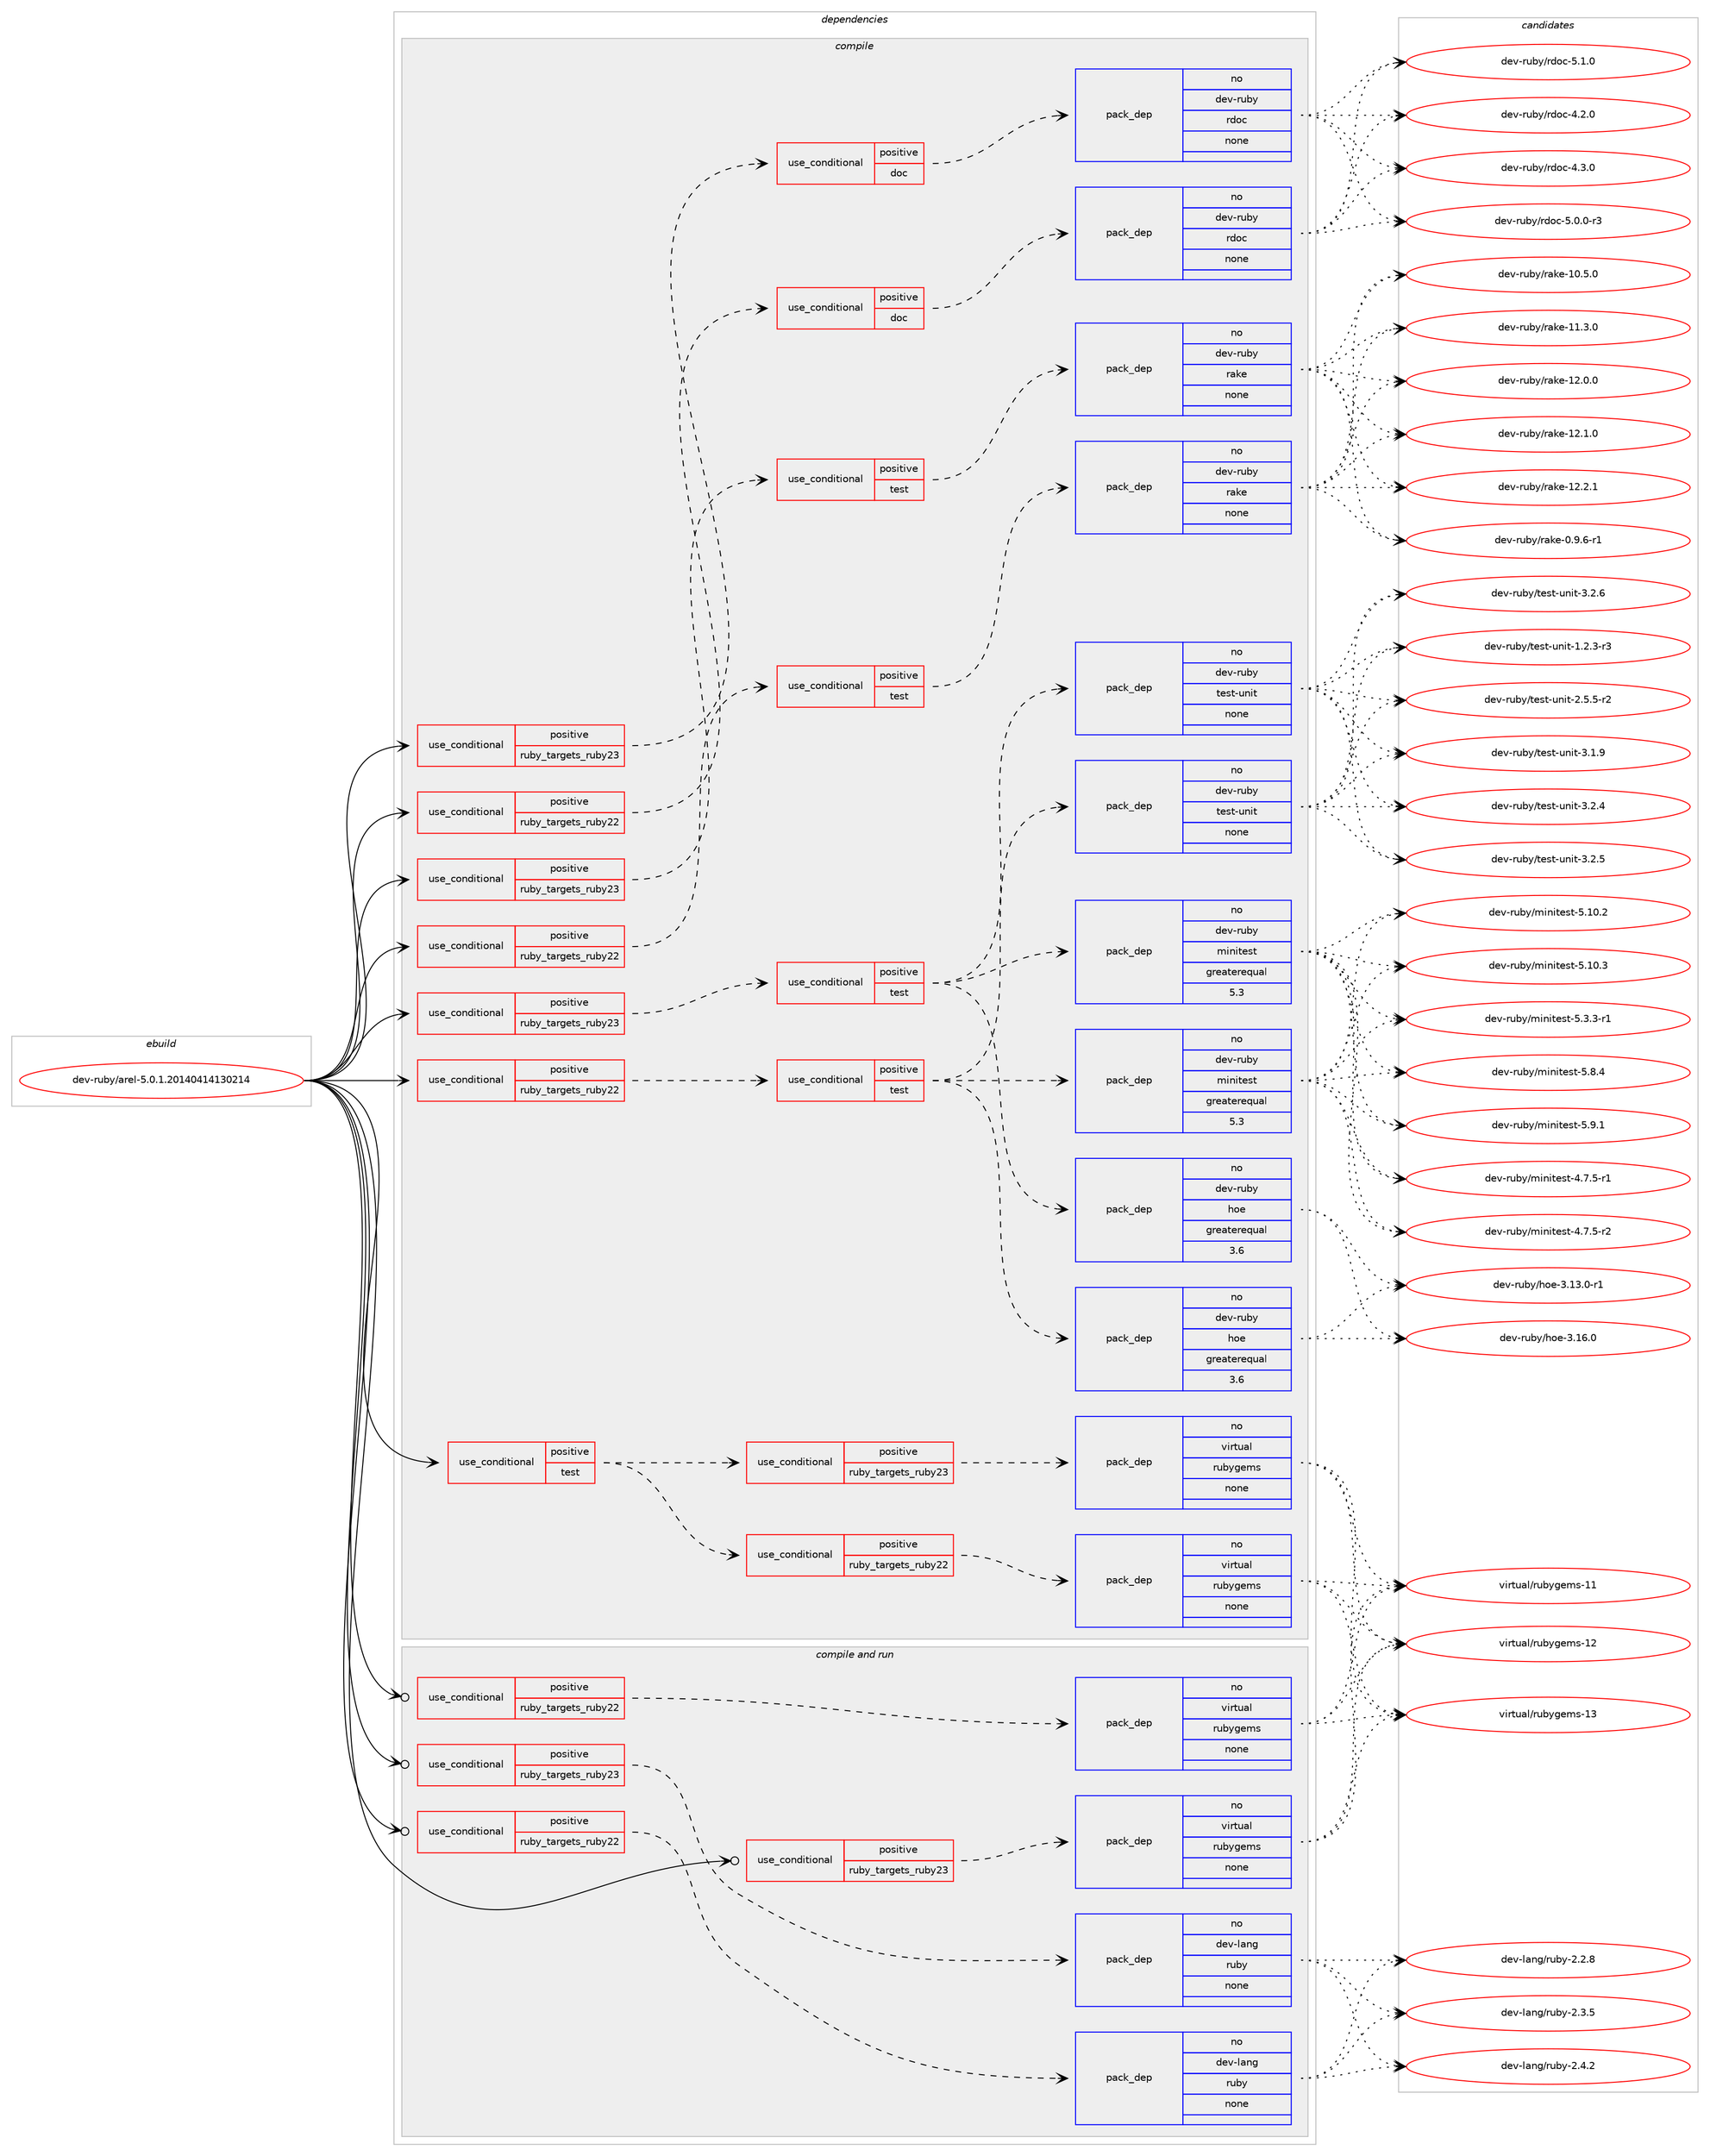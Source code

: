digraph prolog {

# *************
# Graph options
# *************

newrank=true;
concentrate=true;
compound=true;
graph [rankdir=LR,fontname=Helvetica,fontsize=10,ranksep=1.5];#, ranksep=2.5, nodesep=0.2];
edge  [arrowhead=vee];
node  [fontname=Helvetica,fontsize=10];

# **********
# The ebuild
# **********

subgraph cluster_leftcol {
color=gray;
rank=same;
label=<<i>ebuild</i>>;
id [label="dev-ruby/arel-5.0.1.20140414130214", color=red, width=4, href="../dev-ruby/arel-5.0.1.20140414130214.svg"];
}

# ****************
# The dependencies
# ****************

subgraph cluster_midcol {
color=gray;
label=<<i>dependencies</i>>;
subgraph cluster_compile {
fillcolor="#eeeeee";
style=filled;
label=<<i>compile</i>>;
subgraph cond51423 {
dependency227836 [label=<<TABLE BORDER="0" CELLBORDER="1" CELLSPACING="0" CELLPADDING="4"><TR><TD ROWSPAN="3" CELLPADDING="10">use_conditional</TD></TR><TR><TD>positive</TD></TR><TR><TD>ruby_targets_ruby22</TD></TR></TABLE>>, shape=none, color=red];
subgraph cond51424 {
dependency227837 [label=<<TABLE BORDER="0" CELLBORDER="1" CELLSPACING="0" CELLPADDING="4"><TR><TD ROWSPAN="3" CELLPADDING="10">use_conditional</TD></TR><TR><TD>positive</TD></TR><TR><TD>doc</TD></TR></TABLE>>, shape=none, color=red];
subgraph pack172355 {
dependency227838 [label=<<TABLE BORDER="0" CELLBORDER="1" CELLSPACING="0" CELLPADDING="4" WIDTH="220"><TR><TD ROWSPAN="6" CELLPADDING="30">pack_dep</TD></TR><TR><TD WIDTH="110">no</TD></TR><TR><TD>dev-ruby</TD></TR><TR><TD>rdoc</TD></TR><TR><TD>none</TD></TR><TR><TD></TD></TR></TABLE>>, shape=none, color=blue];
}
dependency227837:e -> dependency227838:w [weight=20,style="dashed",arrowhead="vee"];
}
dependency227836:e -> dependency227837:w [weight=20,style="dashed",arrowhead="vee"];
}
id:e -> dependency227836:w [weight=20,style="solid",arrowhead="vee"];
subgraph cond51425 {
dependency227839 [label=<<TABLE BORDER="0" CELLBORDER="1" CELLSPACING="0" CELLPADDING="4"><TR><TD ROWSPAN="3" CELLPADDING="10">use_conditional</TD></TR><TR><TD>positive</TD></TR><TR><TD>ruby_targets_ruby22</TD></TR></TABLE>>, shape=none, color=red];
subgraph cond51426 {
dependency227840 [label=<<TABLE BORDER="0" CELLBORDER="1" CELLSPACING="0" CELLPADDING="4"><TR><TD ROWSPAN="3" CELLPADDING="10">use_conditional</TD></TR><TR><TD>positive</TD></TR><TR><TD>test</TD></TR></TABLE>>, shape=none, color=red];
subgraph pack172356 {
dependency227841 [label=<<TABLE BORDER="0" CELLBORDER="1" CELLSPACING="0" CELLPADDING="4" WIDTH="220"><TR><TD ROWSPAN="6" CELLPADDING="30">pack_dep</TD></TR><TR><TD WIDTH="110">no</TD></TR><TR><TD>dev-ruby</TD></TR><TR><TD>rake</TD></TR><TR><TD>none</TD></TR><TR><TD></TD></TR></TABLE>>, shape=none, color=blue];
}
dependency227840:e -> dependency227841:w [weight=20,style="dashed",arrowhead="vee"];
}
dependency227839:e -> dependency227840:w [weight=20,style="dashed",arrowhead="vee"];
}
id:e -> dependency227839:w [weight=20,style="solid",arrowhead="vee"];
subgraph cond51427 {
dependency227842 [label=<<TABLE BORDER="0" CELLBORDER="1" CELLSPACING="0" CELLPADDING="4"><TR><TD ROWSPAN="3" CELLPADDING="10">use_conditional</TD></TR><TR><TD>positive</TD></TR><TR><TD>ruby_targets_ruby22</TD></TR></TABLE>>, shape=none, color=red];
subgraph cond51428 {
dependency227843 [label=<<TABLE BORDER="0" CELLBORDER="1" CELLSPACING="0" CELLPADDING="4"><TR><TD ROWSPAN="3" CELLPADDING="10">use_conditional</TD></TR><TR><TD>positive</TD></TR><TR><TD>test</TD></TR></TABLE>>, shape=none, color=red];
subgraph pack172357 {
dependency227844 [label=<<TABLE BORDER="0" CELLBORDER="1" CELLSPACING="0" CELLPADDING="4" WIDTH="220"><TR><TD ROWSPAN="6" CELLPADDING="30">pack_dep</TD></TR><TR><TD WIDTH="110">no</TD></TR><TR><TD>dev-ruby</TD></TR><TR><TD>test-unit</TD></TR><TR><TD>none</TD></TR><TR><TD></TD></TR></TABLE>>, shape=none, color=blue];
}
dependency227843:e -> dependency227844:w [weight=20,style="dashed",arrowhead="vee"];
subgraph pack172358 {
dependency227845 [label=<<TABLE BORDER="0" CELLBORDER="1" CELLSPACING="0" CELLPADDING="4" WIDTH="220"><TR><TD ROWSPAN="6" CELLPADDING="30">pack_dep</TD></TR><TR><TD WIDTH="110">no</TD></TR><TR><TD>dev-ruby</TD></TR><TR><TD>minitest</TD></TR><TR><TD>greaterequal</TD></TR><TR><TD>5.3</TD></TR></TABLE>>, shape=none, color=blue];
}
dependency227843:e -> dependency227845:w [weight=20,style="dashed",arrowhead="vee"];
subgraph pack172359 {
dependency227846 [label=<<TABLE BORDER="0" CELLBORDER="1" CELLSPACING="0" CELLPADDING="4" WIDTH="220"><TR><TD ROWSPAN="6" CELLPADDING="30">pack_dep</TD></TR><TR><TD WIDTH="110">no</TD></TR><TR><TD>dev-ruby</TD></TR><TR><TD>hoe</TD></TR><TR><TD>greaterequal</TD></TR><TR><TD>3.6</TD></TR></TABLE>>, shape=none, color=blue];
}
dependency227843:e -> dependency227846:w [weight=20,style="dashed",arrowhead="vee"];
}
dependency227842:e -> dependency227843:w [weight=20,style="dashed",arrowhead="vee"];
}
id:e -> dependency227842:w [weight=20,style="solid",arrowhead="vee"];
subgraph cond51429 {
dependency227847 [label=<<TABLE BORDER="0" CELLBORDER="1" CELLSPACING="0" CELLPADDING="4"><TR><TD ROWSPAN="3" CELLPADDING="10">use_conditional</TD></TR><TR><TD>positive</TD></TR><TR><TD>ruby_targets_ruby23</TD></TR></TABLE>>, shape=none, color=red];
subgraph cond51430 {
dependency227848 [label=<<TABLE BORDER="0" CELLBORDER="1" CELLSPACING="0" CELLPADDING="4"><TR><TD ROWSPAN="3" CELLPADDING="10">use_conditional</TD></TR><TR><TD>positive</TD></TR><TR><TD>doc</TD></TR></TABLE>>, shape=none, color=red];
subgraph pack172360 {
dependency227849 [label=<<TABLE BORDER="0" CELLBORDER="1" CELLSPACING="0" CELLPADDING="4" WIDTH="220"><TR><TD ROWSPAN="6" CELLPADDING="30">pack_dep</TD></TR><TR><TD WIDTH="110">no</TD></TR><TR><TD>dev-ruby</TD></TR><TR><TD>rdoc</TD></TR><TR><TD>none</TD></TR><TR><TD></TD></TR></TABLE>>, shape=none, color=blue];
}
dependency227848:e -> dependency227849:w [weight=20,style="dashed",arrowhead="vee"];
}
dependency227847:e -> dependency227848:w [weight=20,style="dashed",arrowhead="vee"];
}
id:e -> dependency227847:w [weight=20,style="solid",arrowhead="vee"];
subgraph cond51431 {
dependency227850 [label=<<TABLE BORDER="0" CELLBORDER="1" CELLSPACING="0" CELLPADDING="4"><TR><TD ROWSPAN="3" CELLPADDING="10">use_conditional</TD></TR><TR><TD>positive</TD></TR><TR><TD>ruby_targets_ruby23</TD></TR></TABLE>>, shape=none, color=red];
subgraph cond51432 {
dependency227851 [label=<<TABLE BORDER="0" CELLBORDER="1" CELLSPACING="0" CELLPADDING="4"><TR><TD ROWSPAN="3" CELLPADDING="10">use_conditional</TD></TR><TR><TD>positive</TD></TR><TR><TD>test</TD></TR></TABLE>>, shape=none, color=red];
subgraph pack172361 {
dependency227852 [label=<<TABLE BORDER="0" CELLBORDER="1" CELLSPACING="0" CELLPADDING="4" WIDTH="220"><TR><TD ROWSPAN="6" CELLPADDING="30">pack_dep</TD></TR><TR><TD WIDTH="110">no</TD></TR><TR><TD>dev-ruby</TD></TR><TR><TD>rake</TD></TR><TR><TD>none</TD></TR><TR><TD></TD></TR></TABLE>>, shape=none, color=blue];
}
dependency227851:e -> dependency227852:w [weight=20,style="dashed",arrowhead="vee"];
}
dependency227850:e -> dependency227851:w [weight=20,style="dashed",arrowhead="vee"];
}
id:e -> dependency227850:w [weight=20,style="solid",arrowhead="vee"];
subgraph cond51433 {
dependency227853 [label=<<TABLE BORDER="0" CELLBORDER="1" CELLSPACING="0" CELLPADDING="4"><TR><TD ROWSPAN="3" CELLPADDING="10">use_conditional</TD></TR><TR><TD>positive</TD></TR><TR><TD>ruby_targets_ruby23</TD></TR></TABLE>>, shape=none, color=red];
subgraph cond51434 {
dependency227854 [label=<<TABLE BORDER="0" CELLBORDER="1" CELLSPACING="0" CELLPADDING="4"><TR><TD ROWSPAN="3" CELLPADDING="10">use_conditional</TD></TR><TR><TD>positive</TD></TR><TR><TD>test</TD></TR></TABLE>>, shape=none, color=red];
subgraph pack172362 {
dependency227855 [label=<<TABLE BORDER="0" CELLBORDER="1" CELLSPACING="0" CELLPADDING="4" WIDTH="220"><TR><TD ROWSPAN="6" CELLPADDING="30">pack_dep</TD></TR><TR><TD WIDTH="110">no</TD></TR><TR><TD>dev-ruby</TD></TR><TR><TD>test-unit</TD></TR><TR><TD>none</TD></TR><TR><TD></TD></TR></TABLE>>, shape=none, color=blue];
}
dependency227854:e -> dependency227855:w [weight=20,style="dashed",arrowhead="vee"];
subgraph pack172363 {
dependency227856 [label=<<TABLE BORDER="0" CELLBORDER="1" CELLSPACING="0" CELLPADDING="4" WIDTH="220"><TR><TD ROWSPAN="6" CELLPADDING="30">pack_dep</TD></TR><TR><TD WIDTH="110">no</TD></TR><TR><TD>dev-ruby</TD></TR><TR><TD>minitest</TD></TR><TR><TD>greaterequal</TD></TR><TR><TD>5.3</TD></TR></TABLE>>, shape=none, color=blue];
}
dependency227854:e -> dependency227856:w [weight=20,style="dashed",arrowhead="vee"];
subgraph pack172364 {
dependency227857 [label=<<TABLE BORDER="0" CELLBORDER="1" CELLSPACING="0" CELLPADDING="4" WIDTH="220"><TR><TD ROWSPAN="6" CELLPADDING="30">pack_dep</TD></TR><TR><TD WIDTH="110">no</TD></TR><TR><TD>dev-ruby</TD></TR><TR><TD>hoe</TD></TR><TR><TD>greaterequal</TD></TR><TR><TD>3.6</TD></TR></TABLE>>, shape=none, color=blue];
}
dependency227854:e -> dependency227857:w [weight=20,style="dashed",arrowhead="vee"];
}
dependency227853:e -> dependency227854:w [weight=20,style="dashed",arrowhead="vee"];
}
id:e -> dependency227853:w [weight=20,style="solid",arrowhead="vee"];
subgraph cond51435 {
dependency227858 [label=<<TABLE BORDER="0" CELLBORDER="1" CELLSPACING="0" CELLPADDING="4"><TR><TD ROWSPAN="3" CELLPADDING="10">use_conditional</TD></TR><TR><TD>positive</TD></TR><TR><TD>test</TD></TR></TABLE>>, shape=none, color=red];
subgraph cond51436 {
dependency227859 [label=<<TABLE BORDER="0" CELLBORDER="1" CELLSPACING="0" CELLPADDING="4"><TR><TD ROWSPAN="3" CELLPADDING="10">use_conditional</TD></TR><TR><TD>positive</TD></TR><TR><TD>ruby_targets_ruby22</TD></TR></TABLE>>, shape=none, color=red];
subgraph pack172365 {
dependency227860 [label=<<TABLE BORDER="0" CELLBORDER="1" CELLSPACING="0" CELLPADDING="4" WIDTH="220"><TR><TD ROWSPAN="6" CELLPADDING="30">pack_dep</TD></TR><TR><TD WIDTH="110">no</TD></TR><TR><TD>virtual</TD></TR><TR><TD>rubygems</TD></TR><TR><TD>none</TD></TR><TR><TD></TD></TR></TABLE>>, shape=none, color=blue];
}
dependency227859:e -> dependency227860:w [weight=20,style="dashed",arrowhead="vee"];
}
dependency227858:e -> dependency227859:w [weight=20,style="dashed",arrowhead="vee"];
subgraph cond51437 {
dependency227861 [label=<<TABLE BORDER="0" CELLBORDER="1" CELLSPACING="0" CELLPADDING="4"><TR><TD ROWSPAN="3" CELLPADDING="10">use_conditional</TD></TR><TR><TD>positive</TD></TR><TR><TD>ruby_targets_ruby23</TD></TR></TABLE>>, shape=none, color=red];
subgraph pack172366 {
dependency227862 [label=<<TABLE BORDER="0" CELLBORDER="1" CELLSPACING="0" CELLPADDING="4" WIDTH="220"><TR><TD ROWSPAN="6" CELLPADDING="30">pack_dep</TD></TR><TR><TD WIDTH="110">no</TD></TR><TR><TD>virtual</TD></TR><TR><TD>rubygems</TD></TR><TR><TD>none</TD></TR><TR><TD></TD></TR></TABLE>>, shape=none, color=blue];
}
dependency227861:e -> dependency227862:w [weight=20,style="dashed",arrowhead="vee"];
}
dependency227858:e -> dependency227861:w [weight=20,style="dashed",arrowhead="vee"];
}
id:e -> dependency227858:w [weight=20,style="solid",arrowhead="vee"];
}
subgraph cluster_compileandrun {
fillcolor="#eeeeee";
style=filled;
label=<<i>compile and run</i>>;
subgraph cond51438 {
dependency227863 [label=<<TABLE BORDER="0" CELLBORDER="1" CELLSPACING="0" CELLPADDING="4"><TR><TD ROWSPAN="3" CELLPADDING="10">use_conditional</TD></TR><TR><TD>positive</TD></TR><TR><TD>ruby_targets_ruby22</TD></TR></TABLE>>, shape=none, color=red];
subgraph pack172367 {
dependency227864 [label=<<TABLE BORDER="0" CELLBORDER="1" CELLSPACING="0" CELLPADDING="4" WIDTH="220"><TR><TD ROWSPAN="6" CELLPADDING="30">pack_dep</TD></TR><TR><TD WIDTH="110">no</TD></TR><TR><TD>dev-lang</TD></TR><TR><TD>ruby</TD></TR><TR><TD>none</TD></TR><TR><TD></TD></TR></TABLE>>, shape=none, color=blue];
}
dependency227863:e -> dependency227864:w [weight=20,style="dashed",arrowhead="vee"];
}
id:e -> dependency227863:w [weight=20,style="solid",arrowhead="odotvee"];
subgraph cond51439 {
dependency227865 [label=<<TABLE BORDER="0" CELLBORDER="1" CELLSPACING="0" CELLPADDING="4"><TR><TD ROWSPAN="3" CELLPADDING="10">use_conditional</TD></TR><TR><TD>positive</TD></TR><TR><TD>ruby_targets_ruby22</TD></TR></TABLE>>, shape=none, color=red];
subgraph pack172368 {
dependency227866 [label=<<TABLE BORDER="0" CELLBORDER="1" CELLSPACING="0" CELLPADDING="4" WIDTH="220"><TR><TD ROWSPAN="6" CELLPADDING="30">pack_dep</TD></TR><TR><TD WIDTH="110">no</TD></TR><TR><TD>virtual</TD></TR><TR><TD>rubygems</TD></TR><TR><TD>none</TD></TR><TR><TD></TD></TR></TABLE>>, shape=none, color=blue];
}
dependency227865:e -> dependency227866:w [weight=20,style="dashed",arrowhead="vee"];
}
id:e -> dependency227865:w [weight=20,style="solid",arrowhead="odotvee"];
subgraph cond51440 {
dependency227867 [label=<<TABLE BORDER="0" CELLBORDER="1" CELLSPACING="0" CELLPADDING="4"><TR><TD ROWSPAN="3" CELLPADDING="10">use_conditional</TD></TR><TR><TD>positive</TD></TR><TR><TD>ruby_targets_ruby23</TD></TR></TABLE>>, shape=none, color=red];
subgraph pack172369 {
dependency227868 [label=<<TABLE BORDER="0" CELLBORDER="1" CELLSPACING="0" CELLPADDING="4" WIDTH="220"><TR><TD ROWSPAN="6" CELLPADDING="30">pack_dep</TD></TR><TR><TD WIDTH="110">no</TD></TR><TR><TD>dev-lang</TD></TR><TR><TD>ruby</TD></TR><TR><TD>none</TD></TR><TR><TD></TD></TR></TABLE>>, shape=none, color=blue];
}
dependency227867:e -> dependency227868:w [weight=20,style="dashed",arrowhead="vee"];
}
id:e -> dependency227867:w [weight=20,style="solid",arrowhead="odotvee"];
subgraph cond51441 {
dependency227869 [label=<<TABLE BORDER="0" CELLBORDER="1" CELLSPACING="0" CELLPADDING="4"><TR><TD ROWSPAN="3" CELLPADDING="10">use_conditional</TD></TR><TR><TD>positive</TD></TR><TR><TD>ruby_targets_ruby23</TD></TR></TABLE>>, shape=none, color=red];
subgraph pack172370 {
dependency227870 [label=<<TABLE BORDER="0" CELLBORDER="1" CELLSPACING="0" CELLPADDING="4" WIDTH="220"><TR><TD ROWSPAN="6" CELLPADDING="30">pack_dep</TD></TR><TR><TD WIDTH="110">no</TD></TR><TR><TD>virtual</TD></TR><TR><TD>rubygems</TD></TR><TR><TD>none</TD></TR><TR><TD></TD></TR></TABLE>>, shape=none, color=blue];
}
dependency227869:e -> dependency227870:w [weight=20,style="dashed",arrowhead="vee"];
}
id:e -> dependency227869:w [weight=20,style="solid",arrowhead="odotvee"];
}
subgraph cluster_run {
fillcolor="#eeeeee";
style=filled;
label=<<i>run</i>>;
}
}

# **************
# The candidates
# **************

subgraph cluster_choices {
rank=same;
color=gray;
label=<<i>candidates</i>>;

subgraph choice172355 {
color=black;
nodesep=1;
choice10010111845114117981214711410011199455246504648 [label="dev-ruby/rdoc-4.2.0", color=red, width=4,href="../dev-ruby/rdoc-4.2.0.svg"];
choice10010111845114117981214711410011199455246514648 [label="dev-ruby/rdoc-4.3.0", color=red, width=4,href="../dev-ruby/rdoc-4.3.0.svg"];
choice100101118451141179812147114100111994553464846484511451 [label="dev-ruby/rdoc-5.0.0-r3", color=red, width=4,href="../dev-ruby/rdoc-5.0.0-r3.svg"];
choice10010111845114117981214711410011199455346494648 [label="dev-ruby/rdoc-5.1.0", color=red, width=4,href="../dev-ruby/rdoc-5.1.0.svg"];
dependency227838:e -> choice10010111845114117981214711410011199455246504648:w [style=dotted,weight="100"];
dependency227838:e -> choice10010111845114117981214711410011199455246514648:w [style=dotted,weight="100"];
dependency227838:e -> choice100101118451141179812147114100111994553464846484511451:w [style=dotted,weight="100"];
dependency227838:e -> choice10010111845114117981214711410011199455346494648:w [style=dotted,weight="100"];
}
subgraph choice172356 {
color=black;
nodesep=1;
choice100101118451141179812147114971071014548465746544511449 [label="dev-ruby/rake-0.9.6-r1", color=red, width=4,href="../dev-ruby/rake-0.9.6-r1.svg"];
choice1001011184511411798121471149710710145494846534648 [label="dev-ruby/rake-10.5.0", color=red, width=4,href="../dev-ruby/rake-10.5.0.svg"];
choice1001011184511411798121471149710710145494946514648 [label="dev-ruby/rake-11.3.0", color=red, width=4,href="../dev-ruby/rake-11.3.0.svg"];
choice1001011184511411798121471149710710145495046484648 [label="dev-ruby/rake-12.0.0", color=red, width=4,href="../dev-ruby/rake-12.0.0.svg"];
choice1001011184511411798121471149710710145495046494648 [label="dev-ruby/rake-12.1.0", color=red, width=4,href="../dev-ruby/rake-12.1.0.svg"];
choice1001011184511411798121471149710710145495046504649 [label="dev-ruby/rake-12.2.1", color=red, width=4,href="../dev-ruby/rake-12.2.1.svg"];
dependency227841:e -> choice100101118451141179812147114971071014548465746544511449:w [style=dotted,weight="100"];
dependency227841:e -> choice1001011184511411798121471149710710145494846534648:w [style=dotted,weight="100"];
dependency227841:e -> choice1001011184511411798121471149710710145494946514648:w [style=dotted,weight="100"];
dependency227841:e -> choice1001011184511411798121471149710710145495046484648:w [style=dotted,weight="100"];
dependency227841:e -> choice1001011184511411798121471149710710145495046494648:w [style=dotted,weight="100"];
dependency227841:e -> choice1001011184511411798121471149710710145495046504649:w [style=dotted,weight="100"];
}
subgraph choice172357 {
color=black;
nodesep=1;
choice100101118451141179812147116101115116451171101051164549465046514511451 [label="dev-ruby/test-unit-1.2.3-r3", color=red, width=4,href="../dev-ruby/test-unit-1.2.3-r3.svg"];
choice100101118451141179812147116101115116451171101051164550465346534511450 [label="dev-ruby/test-unit-2.5.5-r2", color=red, width=4,href="../dev-ruby/test-unit-2.5.5-r2.svg"];
choice10010111845114117981214711610111511645117110105116455146494657 [label="dev-ruby/test-unit-3.1.9", color=red, width=4,href="../dev-ruby/test-unit-3.1.9.svg"];
choice10010111845114117981214711610111511645117110105116455146504652 [label="dev-ruby/test-unit-3.2.4", color=red, width=4,href="../dev-ruby/test-unit-3.2.4.svg"];
choice10010111845114117981214711610111511645117110105116455146504653 [label="dev-ruby/test-unit-3.2.5", color=red, width=4,href="../dev-ruby/test-unit-3.2.5.svg"];
choice10010111845114117981214711610111511645117110105116455146504654 [label="dev-ruby/test-unit-3.2.6", color=red, width=4,href="../dev-ruby/test-unit-3.2.6.svg"];
dependency227844:e -> choice100101118451141179812147116101115116451171101051164549465046514511451:w [style=dotted,weight="100"];
dependency227844:e -> choice100101118451141179812147116101115116451171101051164550465346534511450:w [style=dotted,weight="100"];
dependency227844:e -> choice10010111845114117981214711610111511645117110105116455146494657:w [style=dotted,weight="100"];
dependency227844:e -> choice10010111845114117981214711610111511645117110105116455146504652:w [style=dotted,weight="100"];
dependency227844:e -> choice10010111845114117981214711610111511645117110105116455146504653:w [style=dotted,weight="100"];
dependency227844:e -> choice10010111845114117981214711610111511645117110105116455146504654:w [style=dotted,weight="100"];
}
subgraph choice172358 {
color=black;
nodesep=1;
choice1001011184511411798121471091051101051161011151164552465546534511449 [label="dev-ruby/minitest-4.7.5-r1", color=red, width=4,href="../dev-ruby/minitest-4.7.5-r1.svg"];
choice1001011184511411798121471091051101051161011151164552465546534511450 [label="dev-ruby/minitest-4.7.5-r2", color=red, width=4,href="../dev-ruby/minitest-4.7.5-r2.svg"];
choice10010111845114117981214710910511010511610111511645534649484650 [label="dev-ruby/minitest-5.10.2", color=red, width=4,href="../dev-ruby/minitest-5.10.2.svg"];
choice10010111845114117981214710910511010511610111511645534649484651 [label="dev-ruby/minitest-5.10.3", color=red, width=4,href="../dev-ruby/minitest-5.10.3.svg"];
choice1001011184511411798121471091051101051161011151164553465146514511449 [label="dev-ruby/minitest-5.3.3-r1", color=red, width=4,href="../dev-ruby/minitest-5.3.3-r1.svg"];
choice100101118451141179812147109105110105116101115116455346564652 [label="dev-ruby/minitest-5.8.4", color=red, width=4,href="../dev-ruby/minitest-5.8.4.svg"];
choice100101118451141179812147109105110105116101115116455346574649 [label="dev-ruby/minitest-5.9.1", color=red, width=4,href="../dev-ruby/minitest-5.9.1.svg"];
dependency227845:e -> choice1001011184511411798121471091051101051161011151164552465546534511449:w [style=dotted,weight="100"];
dependency227845:e -> choice1001011184511411798121471091051101051161011151164552465546534511450:w [style=dotted,weight="100"];
dependency227845:e -> choice10010111845114117981214710910511010511610111511645534649484650:w [style=dotted,weight="100"];
dependency227845:e -> choice10010111845114117981214710910511010511610111511645534649484651:w [style=dotted,weight="100"];
dependency227845:e -> choice1001011184511411798121471091051101051161011151164553465146514511449:w [style=dotted,weight="100"];
dependency227845:e -> choice100101118451141179812147109105110105116101115116455346564652:w [style=dotted,weight="100"];
dependency227845:e -> choice100101118451141179812147109105110105116101115116455346574649:w [style=dotted,weight="100"];
}
subgraph choice172359 {
color=black;
nodesep=1;
choice100101118451141179812147104111101455146495146484511449 [label="dev-ruby/hoe-3.13.0-r1", color=red, width=4,href="../dev-ruby/hoe-3.13.0-r1.svg"];
choice10010111845114117981214710411110145514649544648 [label="dev-ruby/hoe-3.16.0", color=red, width=4,href="../dev-ruby/hoe-3.16.0.svg"];
dependency227846:e -> choice100101118451141179812147104111101455146495146484511449:w [style=dotted,weight="100"];
dependency227846:e -> choice10010111845114117981214710411110145514649544648:w [style=dotted,weight="100"];
}
subgraph choice172360 {
color=black;
nodesep=1;
choice10010111845114117981214711410011199455246504648 [label="dev-ruby/rdoc-4.2.0", color=red, width=4,href="../dev-ruby/rdoc-4.2.0.svg"];
choice10010111845114117981214711410011199455246514648 [label="dev-ruby/rdoc-4.3.0", color=red, width=4,href="../dev-ruby/rdoc-4.3.0.svg"];
choice100101118451141179812147114100111994553464846484511451 [label="dev-ruby/rdoc-5.0.0-r3", color=red, width=4,href="../dev-ruby/rdoc-5.0.0-r3.svg"];
choice10010111845114117981214711410011199455346494648 [label="dev-ruby/rdoc-5.1.0", color=red, width=4,href="../dev-ruby/rdoc-5.1.0.svg"];
dependency227849:e -> choice10010111845114117981214711410011199455246504648:w [style=dotted,weight="100"];
dependency227849:e -> choice10010111845114117981214711410011199455246514648:w [style=dotted,weight="100"];
dependency227849:e -> choice100101118451141179812147114100111994553464846484511451:w [style=dotted,weight="100"];
dependency227849:e -> choice10010111845114117981214711410011199455346494648:w [style=dotted,weight="100"];
}
subgraph choice172361 {
color=black;
nodesep=1;
choice100101118451141179812147114971071014548465746544511449 [label="dev-ruby/rake-0.9.6-r1", color=red, width=4,href="../dev-ruby/rake-0.9.6-r1.svg"];
choice1001011184511411798121471149710710145494846534648 [label="dev-ruby/rake-10.5.0", color=red, width=4,href="../dev-ruby/rake-10.5.0.svg"];
choice1001011184511411798121471149710710145494946514648 [label="dev-ruby/rake-11.3.0", color=red, width=4,href="../dev-ruby/rake-11.3.0.svg"];
choice1001011184511411798121471149710710145495046484648 [label="dev-ruby/rake-12.0.0", color=red, width=4,href="../dev-ruby/rake-12.0.0.svg"];
choice1001011184511411798121471149710710145495046494648 [label="dev-ruby/rake-12.1.0", color=red, width=4,href="../dev-ruby/rake-12.1.0.svg"];
choice1001011184511411798121471149710710145495046504649 [label="dev-ruby/rake-12.2.1", color=red, width=4,href="../dev-ruby/rake-12.2.1.svg"];
dependency227852:e -> choice100101118451141179812147114971071014548465746544511449:w [style=dotted,weight="100"];
dependency227852:e -> choice1001011184511411798121471149710710145494846534648:w [style=dotted,weight="100"];
dependency227852:e -> choice1001011184511411798121471149710710145494946514648:w [style=dotted,weight="100"];
dependency227852:e -> choice1001011184511411798121471149710710145495046484648:w [style=dotted,weight="100"];
dependency227852:e -> choice1001011184511411798121471149710710145495046494648:w [style=dotted,weight="100"];
dependency227852:e -> choice1001011184511411798121471149710710145495046504649:w [style=dotted,weight="100"];
}
subgraph choice172362 {
color=black;
nodesep=1;
choice100101118451141179812147116101115116451171101051164549465046514511451 [label="dev-ruby/test-unit-1.2.3-r3", color=red, width=4,href="../dev-ruby/test-unit-1.2.3-r3.svg"];
choice100101118451141179812147116101115116451171101051164550465346534511450 [label="dev-ruby/test-unit-2.5.5-r2", color=red, width=4,href="../dev-ruby/test-unit-2.5.5-r2.svg"];
choice10010111845114117981214711610111511645117110105116455146494657 [label="dev-ruby/test-unit-3.1.9", color=red, width=4,href="../dev-ruby/test-unit-3.1.9.svg"];
choice10010111845114117981214711610111511645117110105116455146504652 [label="dev-ruby/test-unit-3.2.4", color=red, width=4,href="../dev-ruby/test-unit-3.2.4.svg"];
choice10010111845114117981214711610111511645117110105116455146504653 [label="dev-ruby/test-unit-3.2.5", color=red, width=4,href="../dev-ruby/test-unit-3.2.5.svg"];
choice10010111845114117981214711610111511645117110105116455146504654 [label="dev-ruby/test-unit-3.2.6", color=red, width=4,href="../dev-ruby/test-unit-3.2.6.svg"];
dependency227855:e -> choice100101118451141179812147116101115116451171101051164549465046514511451:w [style=dotted,weight="100"];
dependency227855:e -> choice100101118451141179812147116101115116451171101051164550465346534511450:w [style=dotted,weight="100"];
dependency227855:e -> choice10010111845114117981214711610111511645117110105116455146494657:w [style=dotted,weight="100"];
dependency227855:e -> choice10010111845114117981214711610111511645117110105116455146504652:w [style=dotted,weight="100"];
dependency227855:e -> choice10010111845114117981214711610111511645117110105116455146504653:w [style=dotted,weight="100"];
dependency227855:e -> choice10010111845114117981214711610111511645117110105116455146504654:w [style=dotted,weight="100"];
}
subgraph choice172363 {
color=black;
nodesep=1;
choice1001011184511411798121471091051101051161011151164552465546534511449 [label="dev-ruby/minitest-4.7.5-r1", color=red, width=4,href="../dev-ruby/minitest-4.7.5-r1.svg"];
choice1001011184511411798121471091051101051161011151164552465546534511450 [label="dev-ruby/minitest-4.7.5-r2", color=red, width=4,href="../dev-ruby/minitest-4.7.5-r2.svg"];
choice10010111845114117981214710910511010511610111511645534649484650 [label="dev-ruby/minitest-5.10.2", color=red, width=4,href="../dev-ruby/minitest-5.10.2.svg"];
choice10010111845114117981214710910511010511610111511645534649484651 [label="dev-ruby/minitest-5.10.3", color=red, width=4,href="../dev-ruby/minitest-5.10.3.svg"];
choice1001011184511411798121471091051101051161011151164553465146514511449 [label="dev-ruby/minitest-5.3.3-r1", color=red, width=4,href="../dev-ruby/minitest-5.3.3-r1.svg"];
choice100101118451141179812147109105110105116101115116455346564652 [label="dev-ruby/minitest-5.8.4", color=red, width=4,href="../dev-ruby/minitest-5.8.4.svg"];
choice100101118451141179812147109105110105116101115116455346574649 [label="dev-ruby/minitest-5.9.1", color=red, width=4,href="../dev-ruby/minitest-5.9.1.svg"];
dependency227856:e -> choice1001011184511411798121471091051101051161011151164552465546534511449:w [style=dotted,weight="100"];
dependency227856:e -> choice1001011184511411798121471091051101051161011151164552465546534511450:w [style=dotted,weight="100"];
dependency227856:e -> choice10010111845114117981214710910511010511610111511645534649484650:w [style=dotted,weight="100"];
dependency227856:e -> choice10010111845114117981214710910511010511610111511645534649484651:w [style=dotted,weight="100"];
dependency227856:e -> choice1001011184511411798121471091051101051161011151164553465146514511449:w [style=dotted,weight="100"];
dependency227856:e -> choice100101118451141179812147109105110105116101115116455346564652:w [style=dotted,weight="100"];
dependency227856:e -> choice100101118451141179812147109105110105116101115116455346574649:w [style=dotted,weight="100"];
}
subgraph choice172364 {
color=black;
nodesep=1;
choice100101118451141179812147104111101455146495146484511449 [label="dev-ruby/hoe-3.13.0-r1", color=red, width=4,href="../dev-ruby/hoe-3.13.0-r1.svg"];
choice10010111845114117981214710411110145514649544648 [label="dev-ruby/hoe-3.16.0", color=red, width=4,href="../dev-ruby/hoe-3.16.0.svg"];
dependency227857:e -> choice100101118451141179812147104111101455146495146484511449:w [style=dotted,weight="100"];
dependency227857:e -> choice10010111845114117981214710411110145514649544648:w [style=dotted,weight="100"];
}
subgraph choice172365 {
color=black;
nodesep=1;
choice118105114116117971084711411798121103101109115454949 [label="virtual/rubygems-11", color=red, width=4,href="../virtual/rubygems-11.svg"];
choice118105114116117971084711411798121103101109115454950 [label="virtual/rubygems-12", color=red, width=4,href="../virtual/rubygems-12.svg"];
choice118105114116117971084711411798121103101109115454951 [label="virtual/rubygems-13", color=red, width=4,href="../virtual/rubygems-13.svg"];
dependency227860:e -> choice118105114116117971084711411798121103101109115454949:w [style=dotted,weight="100"];
dependency227860:e -> choice118105114116117971084711411798121103101109115454950:w [style=dotted,weight="100"];
dependency227860:e -> choice118105114116117971084711411798121103101109115454951:w [style=dotted,weight="100"];
}
subgraph choice172366 {
color=black;
nodesep=1;
choice118105114116117971084711411798121103101109115454949 [label="virtual/rubygems-11", color=red, width=4,href="../virtual/rubygems-11.svg"];
choice118105114116117971084711411798121103101109115454950 [label="virtual/rubygems-12", color=red, width=4,href="../virtual/rubygems-12.svg"];
choice118105114116117971084711411798121103101109115454951 [label="virtual/rubygems-13", color=red, width=4,href="../virtual/rubygems-13.svg"];
dependency227862:e -> choice118105114116117971084711411798121103101109115454949:w [style=dotted,weight="100"];
dependency227862:e -> choice118105114116117971084711411798121103101109115454950:w [style=dotted,weight="100"];
dependency227862:e -> choice118105114116117971084711411798121103101109115454951:w [style=dotted,weight="100"];
}
subgraph choice172367 {
color=black;
nodesep=1;
choice10010111845108971101034711411798121455046504656 [label="dev-lang/ruby-2.2.8", color=red, width=4,href="../dev-lang/ruby-2.2.8.svg"];
choice10010111845108971101034711411798121455046514653 [label="dev-lang/ruby-2.3.5", color=red, width=4,href="../dev-lang/ruby-2.3.5.svg"];
choice10010111845108971101034711411798121455046524650 [label="dev-lang/ruby-2.4.2", color=red, width=4,href="../dev-lang/ruby-2.4.2.svg"];
dependency227864:e -> choice10010111845108971101034711411798121455046504656:w [style=dotted,weight="100"];
dependency227864:e -> choice10010111845108971101034711411798121455046514653:w [style=dotted,weight="100"];
dependency227864:e -> choice10010111845108971101034711411798121455046524650:w [style=dotted,weight="100"];
}
subgraph choice172368 {
color=black;
nodesep=1;
choice118105114116117971084711411798121103101109115454949 [label="virtual/rubygems-11", color=red, width=4,href="../virtual/rubygems-11.svg"];
choice118105114116117971084711411798121103101109115454950 [label="virtual/rubygems-12", color=red, width=4,href="../virtual/rubygems-12.svg"];
choice118105114116117971084711411798121103101109115454951 [label="virtual/rubygems-13", color=red, width=4,href="../virtual/rubygems-13.svg"];
dependency227866:e -> choice118105114116117971084711411798121103101109115454949:w [style=dotted,weight="100"];
dependency227866:e -> choice118105114116117971084711411798121103101109115454950:w [style=dotted,weight="100"];
dependency227866:e -> choice118105114116117971084711411798121103101109115454951:w [style=dotted,weight="100"];
}
subgraph choice172369 {
color=black;
nodesep=1;
choice10010111845108971101034711411798121455046504656 [label="dev-lang/ruby-2.2.8", color=red, width=4,href="../dev-lang/ruby-2.2.8.svg"];
choice10010111845108971101034711411798121455046514653 [label="dev-lang/ruby-2.3.5", color=red, width=4,href="../dev-lang/ruby-2.3.5.svg"];
choice10010111845108971101034711411798121455046524650 [label="dev-lang/ruby-2.4.2", color=red, width=4,href="../dev-lang/ruby-2.4.2.svg"];
dependency227868:e -> choice10010111845108971101034711411798121455046504656:w [style=dotted,weight="100"];
dependency227868:e -> choice10010111845108971101034711411798121455046514653:w [style=dotted,weight="100"];
dependency227868:e -> choice10010111845108971101034711411798121455046524650:w [style=dotted,weight="100"];
}
subgraph choice172370 {
color=black;
nodesep=1;
choice118105114116117971084711411798121103101109115454949 [label="virtual/rubygems-11", color=red, width=4,href="../virtual/rubygems-11.svg"];
choice118105114116117971084711411798121103101109115454950 [label="virtual/rubygems-12", color=red, width=4,href="../virtual/rubygems-12.svg"];
choice118105114116117971084711411798121103101109115454951 [label="virtual/rubygems-13", color=red, width=4,href="../virtual/rubygems-13.svg"];
dependency227870:e -> choice118105114116117971084711411798121103101109115454949:w [style=dotted,weight="100"];
dependency227870:e -> choice118105114116117971084711411798121103101109115454950:w [style=dotted,weight="100"];
dependency227870:e -> choice118105114116117971084711411798121103101109115454951:w [style=dotted,weight="100"];
}
}

}
